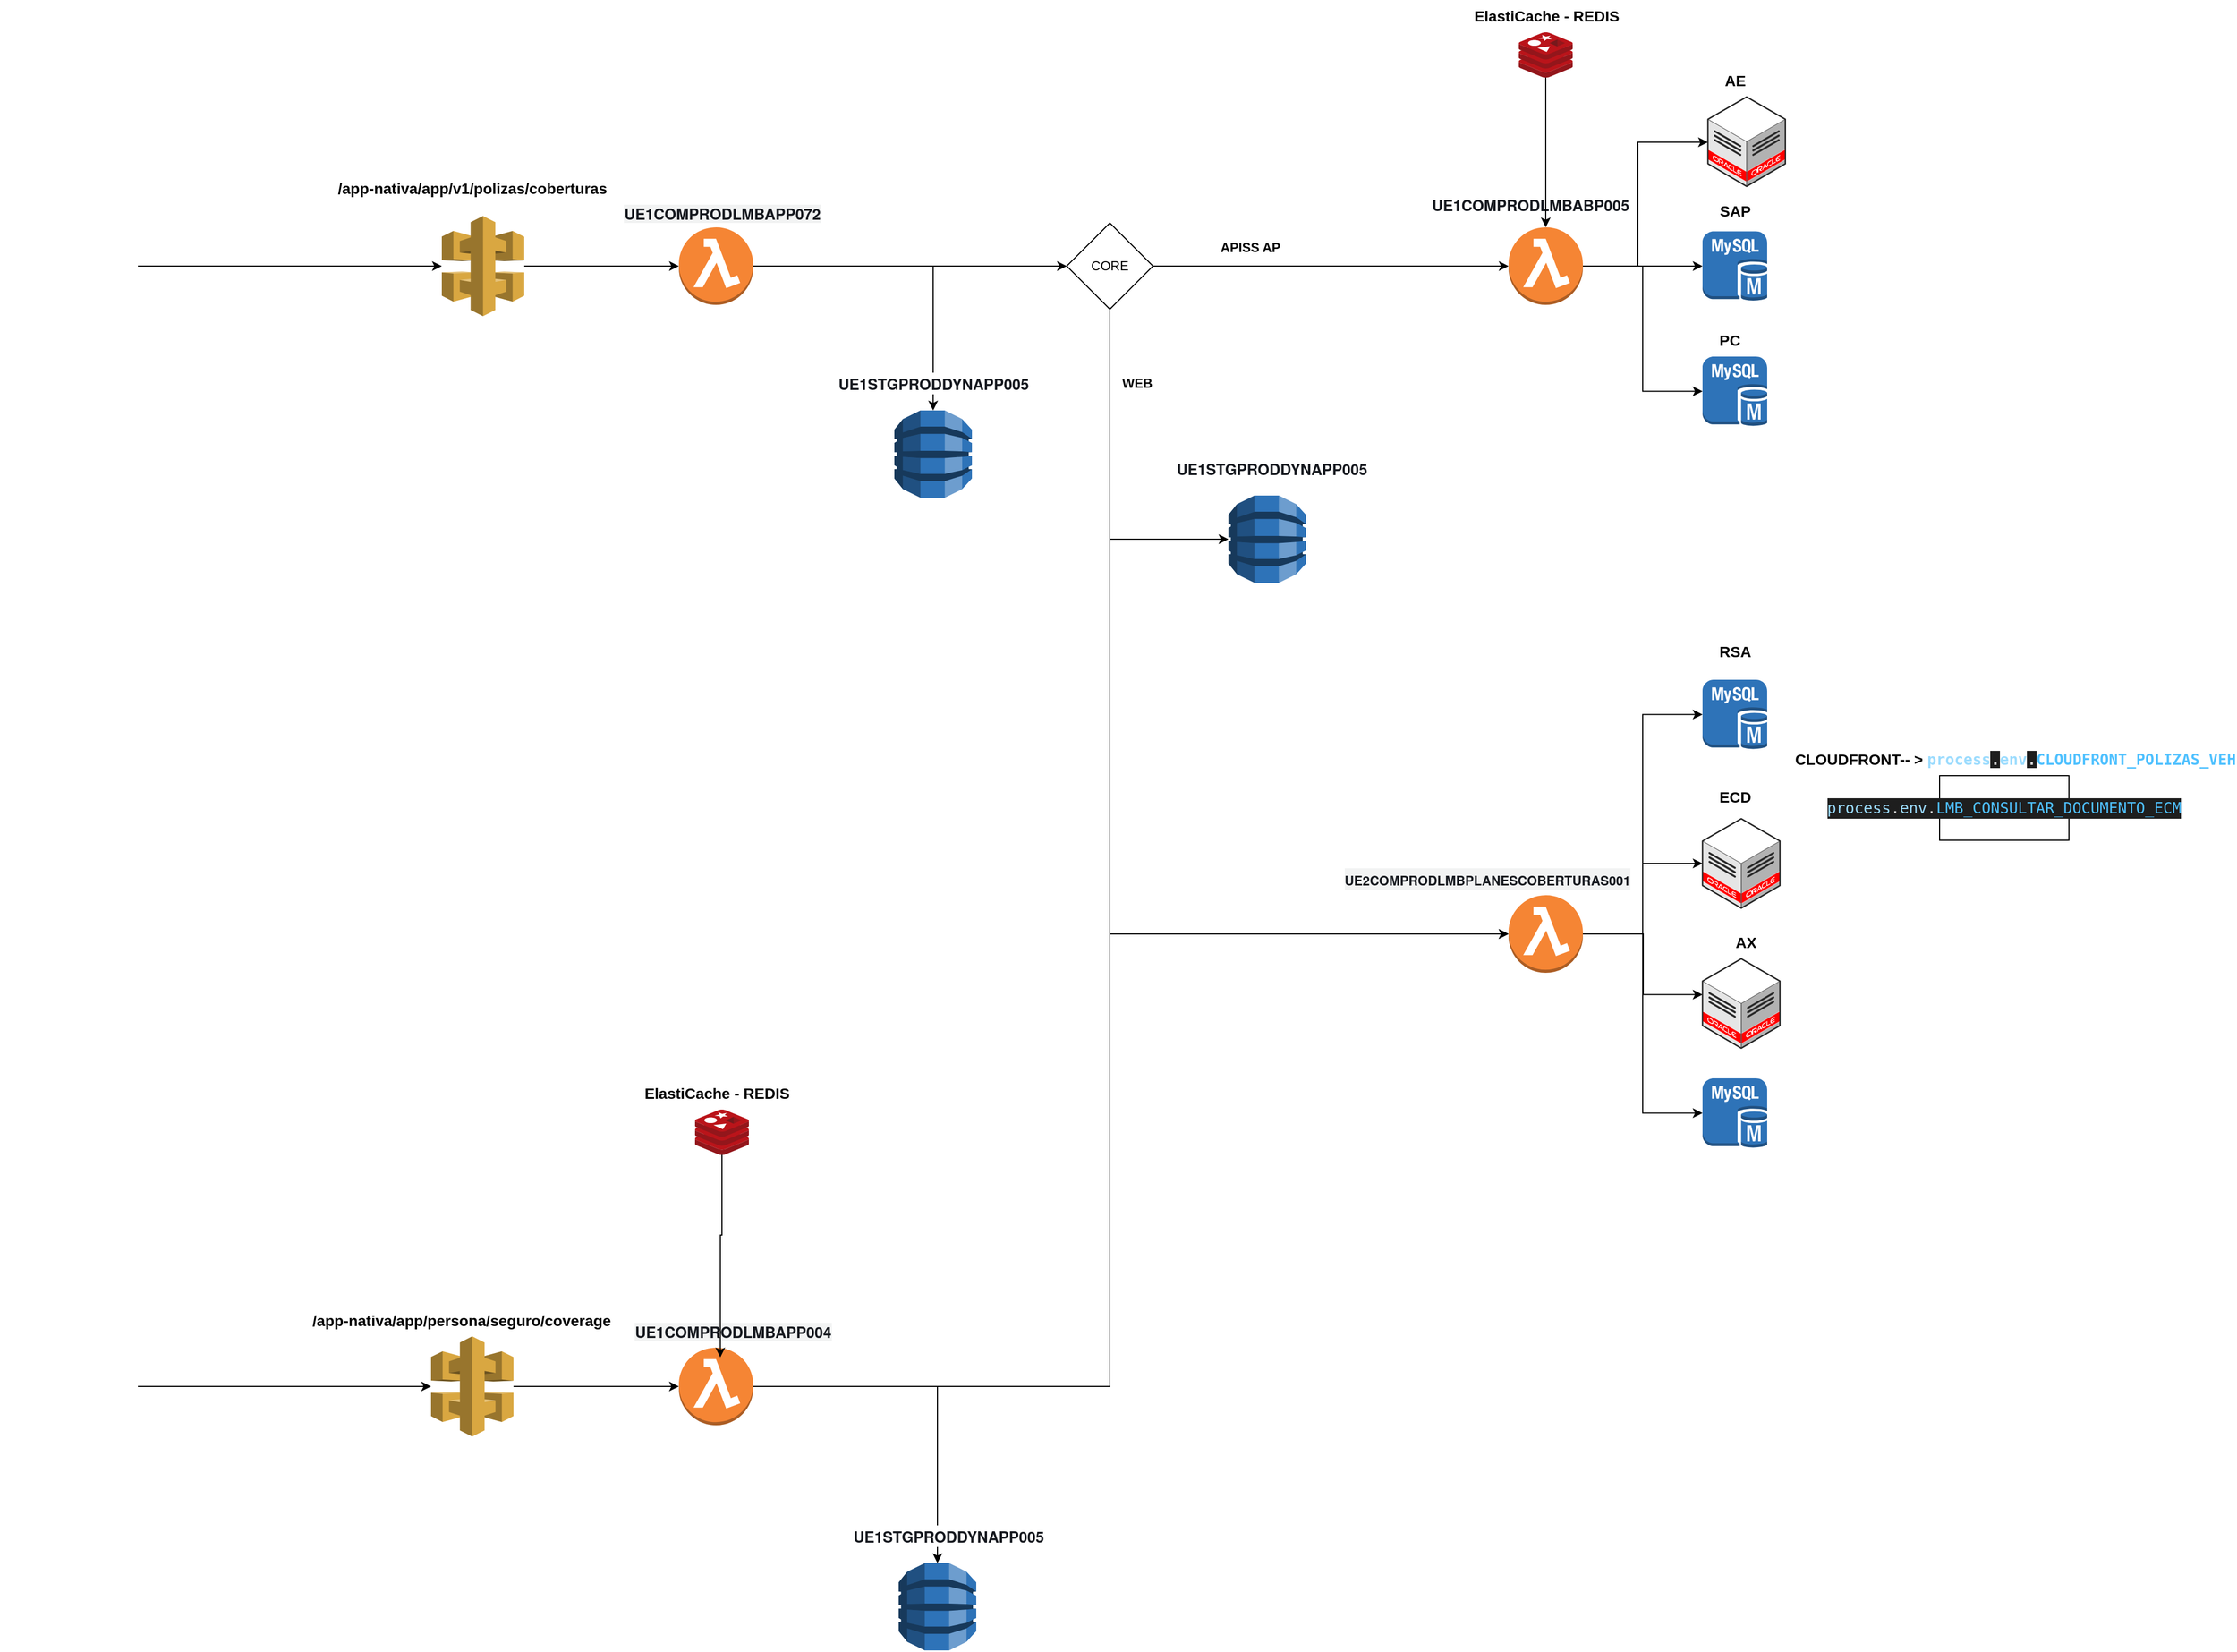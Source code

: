 <mxfile version="20.5.1" type="github">
  <diagram id="TxbqxN1urBwJOq58Y2JI" name="Página-1">
    <mxGraphModel dx="3671" dy="1394" grid="1" gridSize="10" guides="1" tooltips="1" connect="1" arrows="1" fold="1" page="1" pageScale="1" pageWidth="827" pageHeight="1169" math="0" shadow="0">
      <root>
        <mxCell id="0" />
        <mxCell id="1" parent="0" />
        <mxCell id="dLVWwbLJQ5aN7-_-cPAS-10" style="edgeStyle=orthogonalEdgeStyle;rounded=0;orthogonalLoop=1;jettySize=auto;html=1;entryX=0;entryY=0.5;entryDx=0;entryDy=0;" edge="1" parent="1" source="dLVWwbLJQ5aN7-_-cPAS-1" target="dLVWwbLJQ5aN7-_-cPAS-5">
          <mxGeometry relative="1" as="geometry" />
        </mxCell>
        <mxCell id="dLVWwbLJQ5aN7-_-cPAS-22" style="edgeStyle=orthogonalEdgeStyle;rounded=0;orthogonalLoop=1;jettySize=auto;html=1;" edge="1" parent="1" source="dLVWwbLJQ5aN7-_-cPAS-1" target="dLVWwbLJQ5aN7-_-cPAS-21">
          <mxGeometry relative="1" as="geometry" />
        </mxCell>
        <mxCell id="dLVWwbLJQ5aN7-_-cPAS-1" value="" style="outlineConnect=0;dashed=0;verticalLabelPosition=bottom;verticalAlign=top;align=center;html=1;shape=mxgraph.aws3.lambda_function;fillColor=#F58534;gradientColor=none;" vertex="1" parent="1">
          <mxGeometry x="240" y="621" width="69" height="72" as="geometry" />
        </mxCell>
        <mxCell id="dLVWwbLJQ5aN7-_-cPAS-48" style="edgeStyle=orthogonalEdgeStyle;rounded=0;orthogonalLoop=1;jettySize=auto;html=1;entryX=0;entryY=0.5;entryDx=0;entryDy=0;entryPerimeter=0;fontSize=14;" edge="1" parent="1" source="dLVWwbLJQ5aN7-_-cPAS-2" target="dLVWwbLJQ5aN7-_-cPAS-43">
          <mxGeometry relative="1" as="geometry" />
        </mxCell>
        <mxCell id="dLVWwbLJQ5aN7-_-cPAS-49" style="edgeStyle=orthogonalEdgeStyle;rounded=0;orthogonalLoop=1;jettySize=auto;html=1;entryX=0;entryY=0.5;entryDx=0;entryDy=0;entryPerimeter=0;fontSize=14;" edge="1" parent="1" source="dLVWwbLJQ5aN7-_-cPAS-2" target="dLVWwbLJQ5aN7-_-cPAS-41">
          <mxGeometry relative="1" as="geometry" />
        </mxCell>
        <mxCell id="dLVWwbLJQ5aN7-_-cPAS-51" style="edgeStyle=orthogonalEdgeStyle;rounded=0;orthogonalLoop=1;jettySize=auto;html=1;exitX=0.855;exitY=0.855;exitDx=0;exitDy=0;exitPerimeter=0;entryX=0;entryY=0.5;entryDx=0;entryDy=0;entryPerimeter=0;fontSize=14;" edge="1" parent="1" source="dLVWwbLJQ5aN7-_-cPAS-2">
          <mxGeometry relative="1" as="geometry">
            <mxPoint x="1190" y="1333.25" as="targetPoint" />
            <Array as="points">
              <mxPoint x="1069" y="1277" />
              <mxPoint x="1135" y="1277" />
              <mxPoint x="1135" y="1333" />
            </Array>
          </mxGeometry>
        </mxCell>
        <mxCell id="dLVWwbLJQ5aN7-_-cPAS-80" style="edgeStyle=orthogonalEdgeStyle;rounded=0;orthogonalLoop=1;jettySize=auto;html=1;exitX=1;exitY=0.5;exitDx=0;exitDy=0;exitPerimeter=0;fontSize=14;" edge="1" parent="1" source="dLVWwbLJQ5aN7-_-cPAS-2" target="dLVWwbLJQ5aN7-_-cPAS-79">
          <mxGeometry relative="1" as="geometry" />
        </mxCell>
        <mxCell id="dLVWwbLJQ5aN7-_-cPAS-2" value="" style="outlineConnect=0;dashed=0;verticalLabelPosition=bottom;verticalAlign=top;align=center;html=1;shape=mxgraph.aws3.lambda_function;fillColor=#F58534;gradientColor=none;" vertex="1" parent="1">
          <mxGeometry x="1010" y="1241" width="69" height="72" as="geometry" />
        </mxCell>
        <mxCell id="dLVWwbLJQ5aN7-_-cPAS-38" style="edgeStyle=orthogonalEdgeStyle;rounded=0;orthogonalLoop=1;jettySize=auto;html=1;entryX=0;entryY=0.5;entryDx=0;entryDy=0;entryPerimeter=0;fontSize=14;" edge="1" parent="1" source="dLVWwbLJQ5aN7-_-cPAS-3" target="dLVWwbLJQ5aN7-_-cPAS-34">
          <mxGeometry relative="1" as="geometry" />
        </mxCell>
        <mxCell id="dLVWwbLJQ5aN7-_-cPAS-40" style="edgeStyle=orthogonalEdgeStyle;rounded=0;orthogonalLoop=1;jettySize=auto;html=1;entryX=0;entryY=0.5;entryDx=0;entryDy=0;entryPerimeter=0;fontSize=14;" edge="1" parent="1" source="dLVWwbLJQ5aN7-_-cPAS-3" target="dLVWwbLJQ5aN7-_-cPAS-37">
          <mxGeometry relative="1" as="geometry" />
        </mxCell>
        <mxCell id="dLVWwbLJQ5aN7-_-cPAS-83" style="edgeStyle=orthogonalEdgeStyle;rounded=0;orthogonalLoop=1;jettySize=auto;html=1;fontSize=14;" edge="1" parent="1" source="dLVWwbLJQ5aN7-_-cPAS-3" target="dLVWwbLJQ5aN7-_-cPAS-82">
          <mxGeometry relative="1" as="geometry">
            <Array as="points">
              <mxPoint x="1130" y="657" />
              <mxPoint x="1130" y="542" />
            </Array>
          </mxGeometry>
        </mxCell>
        <mxCell id="dLVWwbLJQ5aN7-_-cPAS-3" value="" style="outlineConnect=0;dashed=0;verticalLabelPosition=bottom;verticalAlign=top;align=center;html=1;shape=mxgraph.aws3.lambda_function;fillColor=#F58534;gradientColor=none;" vertex="1" parent="1">
          <mxGeometry x="1010" y="621" width="69" height="72" as="geometry" />
        </mxCell>
        <mxCell id="dLVWwbLJQ5aN7-_-cPAS-26" style="edgeStyle=orthogonalEdgeStyle;rounded=0;orthogonalLoop=1;jettySize=auto;html=1;entryX=0.5;entryY=0;entryDx=0;entryDy=0;entryPerimeter=0;" edge="1" parent="1" source="dLVWwbLJQ5aN7-_-cPAS-4" target="dLVWwbLJQ5aN7-_-cPAS-19">
          <mxGeometry relative="1" as="geometry" />
        </mxCell>
        <mxCell id="dLVWwbLJQ5aN7-_-cPAS-46" style="edgeStyle=orthogonalEdgeStyle;rounded=0;orthogonalLoop=1;jettySize=auto;html=1;exitX=1;exitY=0.5;exitDx=0;exitDy=0;exitPerimeter=0;entryX=0;entryY=0.5;entryDx=0;entryDy=0;entryPerimeter=0;fontSize=14;" edge="1" parent="1" source="dLVWwbLJQ5aN7-_-cPAS-4" target="dLVWwbLJQ5aN7-_-cPAS-2">
          <mxGeometry relative="1" as="geometry">
            <Array as="points">
              <mxPoint x="640" y="1697" />
              <mxPoint x="640" y="1277" />
            </Array>
          </mxGeometry>
        </mxCell>
        <mxCell id="dLVWwbLJQ5aN7-_-cPAS-4" value="" style="outlineConnect=0;dashed=0;verticalLabelPosition=bottom;verticalAlign=top;align=center;html=1;shape=mxgraph.aws3.lambda_function;fillColor=#F58534;gradientColor=none;" vertex="1" parent="1">
          <mxGeometry x="240" y="1661" width="69" height="72" as="geometry" />
        </mxCell>
        <mxCell id="dLVWwbLJQ5aN7-_-cPAS-6" style="edgeStyle=orthogonalEdgeStyle;rounded=0;orthogonalLoop=1;jettySize=auto;html=1;entryX=0;entryY=0.5;entryDx=0;entryDy=0;entryPerimeter=0;" edge="1" parent="1" source="dLVWwbLJQ5aN7-_-cPAS-5" target="dLVWwbLJQ5aN7-_-cPAS-3">
          <mxGeometry relative="1" as="geometry" />
        </mxCell>
        <mxCell id="dLVWwbLJQ5aN7-_-cPAS-25" style="edgeStyle=orthogonalEdgeStyle;rounded=0;orthogonalLoop=1;jettySize=auto;html=1;exitX=0.5;exitY=1;exitDx=0;exitDy=0;entryX=0;entryY=0.5;entryDx=0;entryDy=0;entryPerimeter=0;" edge="1" parent="1" source="dLVWwbLJQ5aN7-_-cPAS-5" target="dLVWwbLJQ5aN7-_-cPAS-23">
          <mxGeometry relative="1" as="geometry" />
        </mxCell>
        <mxCell id="dLVWwbLJQ5aN7-_-cPAS-47" style="edgeStyle=orthogonalEdgeStyle;rounded=0;orthogonalLoop=1;jettySize=auto;html=1;exitX=0.5;exitY=1;exitDx=0;exitDy=0;entryX=0;entryY=0.5;entryDx=0;entryDy=0;entryPerimeter=0;fontSize=14;" edge="1" parent="1" source="dLVWwbLJQ5aN7-_-cPAS-5" target="dLVWwbLJQ5aN7-_-cPAS-2">
          <mxGeometry relative="1" as="geometry" />
        </mxCell>
        <mxCell id="dLVWwbLJQ5aN7-_-cPAS-5" value="CORE" style="rhombus;whiteSpace=wrap;html=1;" vertex="1" parent="1">
          <mxGeometry x="600" y="617" width="80" height="80" as="geometry" />
        </mxCell>
        <mxCell id="dLVWwbLJQ5aN7-_-cPAS-9" style="edgeStyle=orthogonalEdgeStyle;rounded=0;orthogonalLoop=1;jettySize=auto;html=1;entryX=0;entryY=0.5;entryDx=0;entryDy=0;entryPerimeter=0;" edge="1" parent="1" source="dLVWwbLJQ5aN7-_-cPAS-8" target="dLVWwbLJQ5aN7-_-cPAS-1">
          <mxGeometry relative="1" as="geometry" />
        </mxCell>
        <mxCell id="dLVWwbLJQ5aN7-_-cPAS-8" value="" style="outlineConnect=0;dashed=0;verticalLabelPosition=bottom;verticalAlign=top;align=center;html=1;shape=mxgraph.aws3.api_gateway;fillColor=#D9A741;gradientColor=none;" vertex="1" parent="1">
          <mxGeometry x="20" y="610.5" width="76.5" height="93" as="geometry" />
        </mxCell>
        <mxCell id="dLVWwbLJQ5aN7-_-cPAS-12" style="edgeStyle=orthogonalEdgeStyle;rounded=0;orthogonalLoop=1;jettySize=auto;html=1;entryX=0;entryY=0.5;entryDx=0;entryDy=0;entryPerimeter=0;" edge="1" parent="1" source="dLVWwbLJQ5aN7-_-cPAS-11" target="dLVWwbLJQ5aN7-_-cPAS-4">
          <mxGeometry relative="1" as="geometry" />
        </mxCell>
        <mxCell id="dLVWwbLJQ5aN7-_-cPAS-11" value="" style="outlineConnect=0;dashed=0;verticalLabelPosition=bottom;verticalAlign=top;align=center;html=1;shape=mxgraph.aws3.api_gateway;fillColor=#D9A741;gradientColor=none;" vertex="1" parent="1">
          <mxGeometry x="10" y="1650.5" width="76.5" height="93" as="geometry" />
        </mxCell>
        <mxCell id="dLVWwbLJQ5aN7-_-cPAS-14" value="&lt;b&gt;APISS AP&lt;/b&gt;" style="text;html=1;align=center;verticalAlign=middle;resizable=0;points=[];autosize=1;strokeColor=none;fillColor=none;" vertex="1" parent="1">
          <mxGeometry x="730" y="624.75" width="80" height="30" as="geometry" />
        </mxCell>
        <mxCell id="dLVWwbLJQ5aN7-_-cPAS-15" value="&lt;b&gt;WEB&lt;/b&gt;" style="text;html=1;align=center;verticalAlign=middle;resizable=0;points=[];autosize=1;strokeColor=none;fillColor=none;" vertex="1" parent="1">
          <mxGeometry x="640" y="751" width="50" height="30" as="geometry" />
        </mxCell>
        <mxCell id="dLVWwbLJQ5aN7-_-cPAS-19" value="" style="outlineConnect=0;dashed=0;verticalLabelPosition=bottom;verticalAlign=top;align=center;html=1;shape=mxgraph.aws3.dynamo_db;fillColor=#2E73B8;gradientColor=none;" vertex="1" parent="1">
          <mxGeometry x="444" y="1861" width="72" height="81" as="geometry" />
        </mxCell>
        <mxCell id="dLVWwbLJQ5aN7-_-cPAS-21" value="" style="outlineConnect=0;dashed=0;verticalLabelPosition=bottom;verticalAlign=top;align=center;html=1;shape=mxgraph.aws3.dynamo_db;fillColor=#2E73B8;gradientColor=none;" vertex="1" parent="1">
          <mxGeometry x="440" y="791" width="72" height="81" as="geometry" />
        </mxCell>
        <mxCell id="dLVWwbLJQ5aN7-_-cPAS-23" value="" style="outlineConnect=0;dashed=0;verticalLabelPosition=bottom;verticalAlign=top;align=center;html=1;shape=mxgraph.aws3.dynamo_db;fillColor=#2E73B8;gradientColor=none;" vertex="1" parent="1">
          <mxGeometry x="750" y="870" width="72" height="81" as="geometry" />
        </mxCell>
        <mxCell id="dLVWwbLJQ5aN7-_-cPAS-27" value="&lt;span style=&quot;color: rgb(22, 25, 31); font-family: &amp;quot;Amazon Ember&amp;quot;, &amp;quot;Helvetica Neue&amp;quot;, Roboto, Arial, sans-serif; text-align: left; background-color: rgb(242, 243, 243);&quot;&gt;&lt;font style=&quot;font-size: 14px;&quot;&gt;&lt;b&gt;UE1COMPRODLMBAPP004&lt;/b&gt;&lt;/font&gt;&lt;/span&gt;" style="text;html=1;align=center;verticalAlign=middle;resizable=0;points=[];autosize=1;strokeColor=none;fillColor=none;" vertex="1" parent="1">
          <mxGeometry x="185" y="1631" width="210" height="30" as="geometry" />
        </mxCell>
        <mxCell id="dLVWwbLJQ5aN7-_-cPAS-28" value="&lt;span style=&quot;color: rgb(22, 25, 31); font-family: &amp;quot;Amazon Ember&amp;quot;, &amp;quot;Helvetica Neue&amp;quot;, Roboto, Arial, sans-serif; text-align: left; background-color: rgb(255, 255, 255);&quot;&gt;&lt;b&gt;UE1STGPRODDYNAPP005&lt;/b&gt;&lt;/span&gt;" style="text;html=1;align=center;verticalAlign=middle;resizable=0;points=[];autosize=1;strokeColor=none;fillColor=none;fontSize=14;" vertex="1" parent="1">
          <mxGeometry x="690" y="830" width="200" height="30" as="geometry" />
        </mxCell>
        <mxCell id="dLVWwbLJQ5aN7-_-cPAS-29" value="&lt;span style=&quot;color: rgb(22, 25, 31); font-family: &amp;quot;Amazon Ember&amp;quot;, &amp;quot;Helvetica Neue&amp;quot;, Roboto, Arial, sans-serif; text-align: left; background-color: rgb(255, 255, 255);&quot;&gt;&lt;b&gt;UE1STGPRODDYNAPP005&lt;/b&gt;&lt;/span&gt;" style="text;html=1;align=center;verticalAlign=middle;resizable=0;points=[];autosize=1;strokeColor=none;fillColor=none;fontSize=14;" vertex="1" parent="1">
          <mxGeometry x="390" y="1821" width="200" height="30" as="geometry" />
        </mxCell>
        <mxCell id="dLVWwbLJQ5aN7-_-cPAS-30" value="&lt;span style=&quot;color: rgb(22, 25, 31); font-family: &amp;quot;Amazon Ember&amp;quot;, &amp;quot;Helvetica Neue&amp;quot;, Roboto, Arial, sans-serif; text-align: left; background-color: rgb(255, 255, 255);&quot;&gt;&lt;b&gt;UE1STGPRODDYNAPP005&lt;/b&gt;&lt;/span&gt;" style="text;html=1;align=center;verticalAlign=middle;resizable=0;points=[];autosize=1;strokeColor=none;fillColor=none;fontSize=14;" vertex="1" parent="1">
          <mxGeometry x="376" y="751" width="200" height="30" as="geometry" />
        </mxCell>
        <mxCell id="dLVWwbLJQ5aN7-_-cPAS-34" value="" style="outlineConnect=0;dashed=0;verticalLabelPosition=bottom;verticalAlign=top;align=center;html=1;shape=mxgraph.aws3.mysql_db_instance;fillColor=#2E73B8;gradientColor=none;fontSize=14;" vertex="1" parent="1">
          <mxGeometry x="1190" y="624.75" width="60" height="64.5" as="geometry" />
        </mxCell>
        <mxCell id="dLVWwbLJQ5aN7-_-cPAS-37" value="" style="outlineConnect=0;dashed=0;verticalLabelPosition=bottom;verticalAlign=top;align=center;html=1;shape=mxgraph.aws3.mysql_db_instance;fillColor=#2E73B8;gradientColor=none;fontSize=14;" vertex="1" parent="1">
          <mxGeometry x="1190" y="741" width="60" height="64.5" as="geometry" />
        </mxCell>
        <mxCell id="dLVWwbLJQ5aN7-_-cPAS-41" value="" style="outlineConnect=0;dashed=0;verticalLabelPosition=bottom;verticalAlign=top;align=center;html=1;shape=mxgraph.aws3.mysql_db_instance;fillColor=#2E73B8;gradientColor=none;fontSize=14;" vertex="1" parent="1">
          <mxGeometry x="1190" y="1411" width="60" height="64.5" as="geometry" />
        </mxCell>
        <mxCell id="dLVWwbLJQ5aN7-_-cPAS-43" value="" style="outlineConnect=0;dashed=0;verticalLabelPosition=bottom;verticalAlign=top;align=center;html=1;shape=mxgraph.aws3.mysql_db_instance;fillColor=#2E73B8;gradientColor=none;fontSize=14;" vertex="1" parent="1">
          <mxGeometry x="1190" y="1041" width="60" height="64.5" as="geometry" />
        </mxCell>
        <mxCell id="dLVWwbLJQ5aN7-_-cPAS-52" value="&lt;span style=&quot;color: rgb(22, 25, 31); font-family: &amp;quot;Amazon Ember&amp;quot;, &amp;quot;Helvetica Neue&amp;quot;, Roboto, Arial, sans-serif; text-align: left; background-color: rgb(242, 243, 243);&quot;&gt;&lt;font style=&quot;font-size: 12px;&quot;&gt;&lt;b&gt;UE2COMPRODLMBPLANESCOBERTURAS001&lt;/b&gt;&lt;/font&gt;&lt;/span&gt;" style="text;html=1;align=center;verticalAlign=middle;resizable=0;points=[];autosize=1;strokeColor=none;fillColor=none;fontSize=14;" vertex="1" parent="1">
          <mxGeometry x="845" y="1211" width="290" height="30" as="geometry" />
        </mxCell>
        <mxCell id="dLVWwbLJQ5aN7-_-cPAS-56" style="edgeStyle=orthogonalEdgeStyle;rounded=0;orthogonalLoop=1;jettySize=auto;html=1;fontSize=12;" edge="1" parent="1" source="dLVWwbLJQ5aN7-_-cPAS-55" target="dLVWwbLJQ5aN7-_-cPAS-8">
          <mxGeometry relative="1" as="geometry" />
        </mxCell>
        <mxCell id="dLVWwbLJQ5aN7-_-cPAS-55" value="" style="shape=image;html=1;verticalAlign=top;verticalLabelPosition=bottom;labelBackgroundColor=#ffffff;imageAspect=0;aspect=fixed;image=https://cdn1.iconfinder.com/data/icons/general-9/500/laptop-128.png;fontSize=12;" vertex="1" parent="1">
          <mxGeometry x="-390" y="593" width="128" height="128" as="geometry" />
        </mxCell>
        <mxCell id="dLVWwbLJQ5aN7-_-cPAS-58" style="edgeStyle=orthogonalEdgeStyle;rounded=0;orthogonalLoop=1;jettySize=auto;html=1;fontSize=12;" edge="1" parent="1" source="dLVWwbLJQ5aN7-_-cPAS-57" target="dLVWwbLJQ5aN7-_-cPAS-11">
          <mxGeometry relative="1" as="geometry" />
        </mxCell>
        <mxCell id="dLVWwbLJQ5aN7-_-cPAS-57" value="" style="shape=image;html=1;verticalAlign=top;verticalLabelPosition=bottom;labelBackgroundColor=#ffffff;imageAspect=0;aspect=fixed;image=https://cdn1.iconfinder.com/data/icons/general-9/500/laptop-128.png;fontSize=12;" vertex="1" parent="1">
          <mxGeometry x="-390" y="1633" width="128" height="128" as="geometry" />
        </mxCell>
        <mxCell id="dLVWwbLJQ5aN7-_-cPAS-59" value="&lt;span style=&quot;color: rgb(22, 25, 31); font-family: &amp;quot;Amazon Ember&amp;quot;, &amp;quot;Helvetica Neue&amp;quot;, Roboto, Arial, sans-serif; text-align: left; background-color: rgb(242, 243, 243);&quot;&gt;&lt;font style=&quot;font-size: 14px;&quot;&gt;&lt;b&gt;UE1COMPRODLMBAPP072&lt;/b&gt;&lt;/font&gt;&lt;/span&gt;" style="text;html=1;align=center;verticalAlign=middle;resizable=0;points=[];autosize=1;strokeColor=none;fillColor=none;fontSize=12;" vertex="1" parent="1">
          <mxGeometry x="175" y="593" width="210" height="30" as="geometry" />
        </mxCell>
        <mxCell id="dLVWwbLJQ5aN7-_-cPAS-60" value="&lt;span style=&quot;color: rgb(22, 25, 31); font-family: &amp;quot;Amazon Ember&amp;quot;, &amp;quot;Helvetica Neue&amp;quot;, Roboto, Arial, sans-serif; text-align: left; background-color: rgb(255, 255, 255);&quot;&gt;&lt;b&gt;UE1COMPRODLMBABP005&lt;/b&gt;&lt;/span&gt;" style="text;html=1;align=center;verticalAlign=middle;resizable=0;points=[];autosize=1;strokeColor=none;fillColor=none;fontSize=14;" vertex="1" parent="1">
          <mxGeometry x="925" y="585" width="210" height="30" as="geometry" />
        </mxCell>
        <mxCell id="dLVWwbLJQ5aN7-_-cPAS-61" value="&lt;b&gt;/app-nativa/app/v1/polizas/coberturas&lt;/b&gt;" style="text;html=1;align=center;verticalAlign=middle;resizable=0;points=[];autosize=1;strokeColor=none;fillColor=none;fontSize=14;" vertex="1" parent="1">
          <mxGeometry x="-86.75" y="570" width="270" height="30" as="geometry" />
        </mxCell>
        <mxCell id="dLVWwbLJQ5aN7-_-cPAS-62" value="&lt;b&gt;/app-nativa/app/persona/seguro/coverage&lt;/b&gt;" style="text;html=1;align=center;verticalAlign=middle;resizable=0;points=[];autosize=1;strokeColor=none;fillColor=none;fontSize=14;" vertex="1" parent="1">
          <mxGeometry x="-111.75" y="1620.5" width="300" height="30" as="geometry" />
        </mxCell>
        <mxCell id="dLVWwbLJQ5aN7-_-cPAS-64" style="edgeStyle=orthogonalEdgeStyle;rounded=0;orthogonalLoop=1;jettySize=auto;html=1;fontSize=14;" edge="1" parent="1" source="dLVWwbLJQ5aN7-_-cPAS-63" target="dLVWwbLJQ5aN7-_-cPAS-3">
          <mxGeometry relative="1" as="geometry" />
        </mxCell>
        <mxCell id="dLVWwbLJQ5aN7-_-cPAS-63" value="" style="sketch=0;aspect=fixed;html=1;points=[];align=center;image;fontSize=12;image=img/lib/mscae/Cache_Redis_Product.svg;" vertex="1" parent="1">
          <mxGeometry x="1019.5" y="440" width="50" height="42" as="geometry" />
        </mxCell>
        <mxCell id="dLVWwbLJQ5aN7-_-cPAS-74" style="edgeStyle=orthogonalEdgeStyle;rounded=0;orthogonalLoop=1;jettySize=auto;html=1;entryX=0.445;entryY=1.3;entryDx=0;entryDy=0;entryPerimeter=0;fontSize=14;" edge="1" parent="1" source="dLVWwbLJQ5aN7-_-cPAS-67" target="dLVWwbLJQ5aN7-_-cPAS-27">
          <mxGeometry relative="1" as="geometry" />
        </mxCell>
        <mxCell id="dLVWwbLJQ5aN7-_-cPAS-67" value="" style="sketch=0;aspect=fixed;html=1;points=[];align=center;image;fontSize=12;image=img/lib/mscae/Cache_Redis_Product.svg;" vertex="1" parent="1">
          <mxGeometry x="255" y="1440" width="50" height="42" as="geometry" />
        </mxCell>
        <mxCell id="dLVWwbLJQ5aN7-_-cPAS-70" value="&lt;b&gt;ElastiCache - REDIS&lt;/b&gt;" style="text;html=1;align=center;verticalAlign=middle;resizable=0;points=[];autosize=1;strokeColor=none;fillColor=none;fontSize=14;" vertex="1" parent="1">
          <mxGeometry x="194.5" y="1410" width="160" height="30" as="geometry" />
        </mxCell>
        <mxCell id="dLVWwbLJQ5aN7-_-cPAS-71" value="&lt;b&gt;ElastiCache - REDIS&lt;/b&gt;" style="text;html=1;align=center;verticalAlign=middle;resizable=0;points=[];autosize=1;strokeColor=none;fillColor=none;fontSize=14;" vertex="1" parent="1">
          <mxGeometry x="964.5" y="410" width="160" height="30" as="geometry" />
        </mxCell>
        <mxCell id="dLVWwbLJQ5aN7-_-cPAS-69" value="&lt;h4 style=&quot;box-sizing: border-box; margin: 10px 0px; text-rendering: optimizelegibility; color: rgb(255, 255, 255); font-family: AmazonEmberBold, &amp;quot;Helvetica Neue Bold&amp;quot;, &amp;quot;Helvetica Neue&amp;quot;, Helvetica, Arial, sans-serif; font-size: 4.1rem; line-height: 1.2; overflow-wrap: break-word; text-align: start; background-color: rgb(255, 255, 255);&quot; class=&quot;lb-txt-bold lb-txt-none lb-txt-white lb-txt-41 lb-none-v-margin lb-h4 lb-title&quot; id=&quot;Amazon_ElastiCache&quot;&gt;&lt;br&gt;&lt;/h4&gt;" style="text;html=1;align=center;verticalAlign=middle;resizable=0;points=[];autosize=1;strokeColor=none;fillColor=none;fontSize=14;" vertex="1" parent="1">
          <mxGeometry x="289" y="1450" width="20" height="110" as="geometry" />
        </mxCell>
        <mxCell id="dLVWwbLJQ5aN7-_-cPAS-75" value="&lt;b&gt;AE&lt;/b&gt;" style="text;html=1;align=center;verticalAlign=middle;resizable=0;points=[];autosize=1;strokeColor=none;fillColor=none;fontSize=14;" vertex="1" parent="1">
          <mxGeometry x="1200" y="470" width="40" height="30" as="geometry" />
        </mxCell>
        <mxCell id="dLVWwbLJQ5aN7-_-cPAS-76" value="&lt;b&gt;SAP&lt;/b&gt;" style="text;html=1;align=center;verticalAlign=middle;resizable=0;points=[];autosize=1;strokeColor=none;fillColor=none;fontSize=14;" vertex="1" parent="1">
          <mxGeometry x="1195" y="591" width="50" height="30" as="geometry" />
        </mxCell>
        <mxCell id="dLVWwbLJQ5aN7-_-cPAS-77" value="&lt;b&gt;PC&lt;/b&gt;" style="text;html=1;align=center;verticalAlign=middle;resizable=0;points=[];autosize=1;strokeColor=none;fillColor=none;fontSize=14;" vertex="1" parent="1">
          <mxGeometry x="1195" y="711" width="40" height="30" as="geometry" />
        </mxCell>
        <mxCell id="dLVWwbLJQ5aN7-_-cPAS-78" value="&lt;b&gt;RSA&lt;/b&gt;" style="text;html=1;align=center;verticalAlign=middle;resizable=0;points=[];autosize=1;strokeColor=none;fillColor=none;fontSize=14;" vertex="1" parent="1">
          <mxGeometry x="1195" y="1000" width="50" height="30" as="geometry" />
        </mxCell>
        <mxCell id="dLVWwbLJQ5aN7-_-cPAS-79" value="" style="verticalLabelPosition=bottom;html=1;verticalAlign=top;strokeWidth=1;align=center;outlineConnect=0;dashed=0;outlineConnect=0;shape=mxgraph.aws3d.oracleDataCenter;fillColor=#ffffff;strokeColor=#5E5E5E;aspect=fixed;fontSize=14;" vertex="1" parent="1">
          <mxGeometry x="1190" y="1170" width="71.9" height="83" as="geometry" />
        </mxCell>
        <mxCell id="dLVWwbLJQ5aN7-_-cPAS-81" value="&lt;b&gt;ECD&lt;/b&gt;" style="text;html=1;align=center;verticalAlign=middle;resizable=0;points=[];autosize=1;strokeColor=none;fillColor=none;fontSize=14;" vertex="1" parent="1">
          <mxGeometry x="1195" y="1135" width="50" height="30" as="geometry" />
        </mxCell>
        <mxCell id="dLVWwbLJQ5aN7-_-cPAS-82" value="" style="verticalLabelPosition=bottom;html=1;verticalAlign=top;strokeWidth=1;align=center;outlineConnect=0;dashed=0;outlineConnect=0;shape=mxgraph.aws3d.oracleDataCenter;fillColor=#ffffff;strokeColor=#5E5E5E;aspect=fixed;fontSize=14;" vertex="1" parent="1">
          <mxGeometry x="1195" y="500" width="71.9" height="83" as="geometry" />
        </mxCell>
        <mxCell id="dLVWwbLJQ5aN7-_-cPAS-84" value="&lt;div style=&quot;color: rgb(212, 212, 212); background-color: rgb(30, 30, 30); font-family: &amp;quot;Victor Mono&amp;quot;, monospace, Consolas, &amp;quot;Courier New&amp;quot;, monospace; line-height: 19px;&quot;&gt;&lt;span style=&quot;color: #9cdcfe;&quot;&gt;process&lt;/span&gt;.&lt;span style=&quot;color: #9cdcfe;&quot;&gt;env&lt;/span&gt;.&lt;span style=&quot;color: #4fc1ff;&quot;&gt;LMB_CONSULTAR_DOCUMENTO_ECM&lt;/span&gt;&lt;/div&gt;" style="whiteSpace=wrap;html=1;fontSize=14;" vertex="1" parent="1">
          <mxGeometry x="1410" y="1130" width="120" height="60" as="geometry" />
        </mxCell>
        <mxCell id="dLVWwbLJQ5aN7-_-cPAS-85" value="&lt;b&gt;CLOUDFRONT-- &amp;gt;&amp;nbsp;&lt;span style=&quot;font-family: &amp;quot;Victor Mono&amp;quot;, monospace, Consolas, &amp;quot;Courier New&amp;quot;, monospace; color: rgb(156, 220, 254);&quot;&gt;process&lt;/span&gt;&lt;span style=&quot;background-color: rgb(30, 30, 30); color: rgb(212, 212, 212); font-family: &amp;quot;Victor Mono&amp;quot;, monospace, Consolas, &amp;quot;Courier New&amp;quot;, monospace;&quot;&gt;.&lt;/span&gt;&lt;span style=&quot;font-family: &amp;quot;Victor Mono&amp;quot;, monospace, Consolas, &amp;quot;Courier New&amp;quot;, monospace; color: rgb(156, 220, 254);&quot;&gt;env&lt;/span&gt;&lt;span style=&quot;background-color: rgb(30, 30, 30); color: rgb(212, 212, 212); font-family: &amp;quot;Victor Mono&amp;quot;, monospace, Consolas, &amp;quot;Courier New&amp;quot;, monospace;&quot;&gt;.&lt;/span&gt;&lt;span style=&quot;font-family: &amp;quot;Victor Mono&amp;quot;, monospace, Consolas, &amp;quot;Courier New&amp;quot;, monospace; color: rgb(79, 193, 255);&quot;&gt;CLOUDFRONT_POLIZAS_VEH&lt;/span&gt;&lt;/b&gt;" style="text;html=1;align=center;verticalAlign=middle;resizable=0;points=[];autosize=1;strokeColor=none;fillColor=none;fontSize=14;" vertex="1" parent="1">
          <mxGeometry x="1275" y="1100" width="410" height="30" as="geometry" />
        </mxCell>
        <mxCell id="dLVWwbLJQ5aN7-_-cPAS-86" value="" style="verticalLabelPosition=bottom;html=1;verticalAlign=top;strokeWidth=1;align=center;outlineConnect=0;dashed=0;outlineConnect=0;shape=mxgraph.aws3d.oracleDataCenter;fillColor=#ffffff;strokeColor=#5E5E5E;aspect=fixed;fontSize=14;" vertex="1" parent="1">
          <mxGeometry x="1190" y="1300" width="71.9" height="83" as="geometry" />
        </mxCell>
        <mxCell id="dLVWwbLJQ5aN7-_-cPAS-87" value="&lt;b&gt;AX&lt;/b&gt;" style="text;html=1;align=center;verticalAlign=middle;resizable=0;points=[];autosize=1;strokeColor=none;fillColor=none;fontSize=14;" vertex="1" parent="1">
          <mxGeometry x="1210" y="1270" width="40" height="30" as="geometry" />
        </mxCell>
      </root>
    </mxGraphModel>
  </diagram>
</mxfile>
